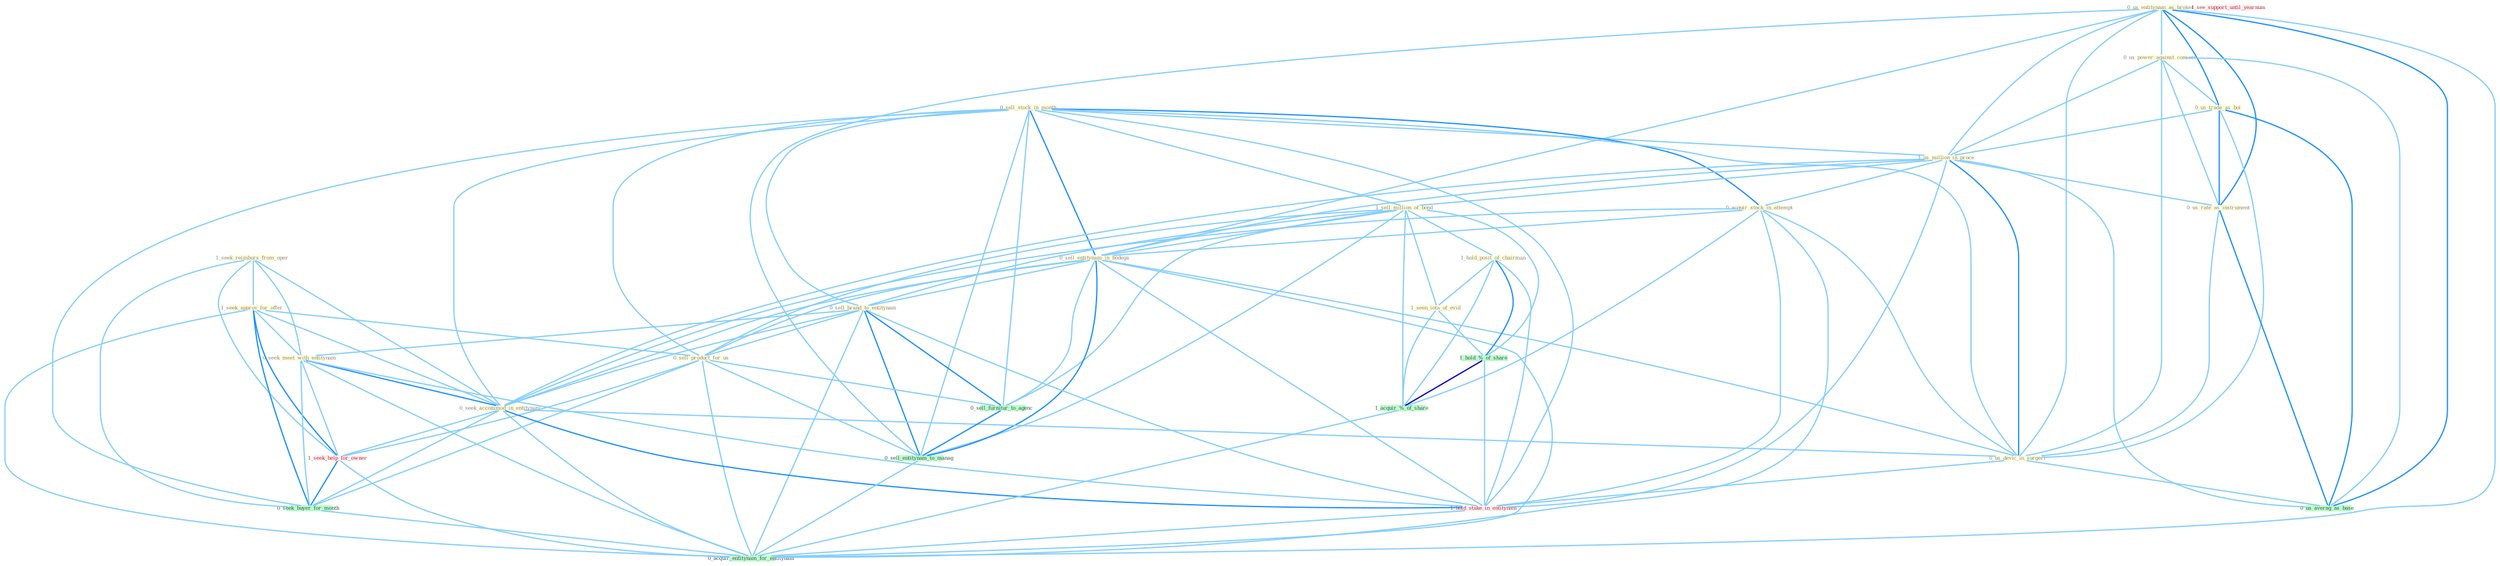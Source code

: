 Graph G{ 
    node
    [shape=polygon,style=filled,width=.5,height=.06,color="#BDFCC9",fixedsize=true,fontsize=4,
    fontcolor="#2f4f4f"];
    {node
    [color="#ffffe0", fontcolor="#8b7d6b"] "0_us_entitynam_as_broker " "0_us_power_against_conserv " "0_sell_stock_in_month " "0_us_trade_as_boi " "1_us_million_in_proce " "0_us_rate_as_instrument " "0_acquir_stock_in_attempt " "1_sell_million_of_bond " "1_seek_reimburs_from_oper " "0_sell_entitynam_in_bodega " "0_sell_brand_to_entitynam " "1_seek_approv_for_offer " "0_sell_product_for_us " "0_seek_meet_with_entitynam " "0_seek_accommod_in_entitynam " "1_hold_posit_of_chairman " "1_seen_iota_of_evid " "0_us_devic_in_surgeri "}
{node [color="#fff0f5", fontcolor="#b22222"] "1_hold_stake_in_entitynam " "1_seek_help_for_owner " "1_see_support_until_yearnum "}
edge [color="#B0E2FF"];

	"0_us_entitynam_as_broker " -- "0_us_power_against_conserv " [w="1", color="#87cefa" ];
	"0_us_entitynam_as_broker " -- "0_us_trade_as_boi " [w="2", color="#1e90ff" , len=0.8];
	"0_us_entitynam_as_broker " -- "1_us_million_in_proce " [w="1", color="#87cefa" ];
	"0_us_entitynam_as_broker " -- "0_us_rate_as_instrument " [w="2", color="#1e90ff" , len=0.8];
	"0_us_entitynam_as_broker " -- "0_sell_entitynam_in_bodega " [w="1", color="#87cefa" ];
	"0_us_entitynam_as_broker " -- "0_us_devic_in_surgeri " [w="1", color="#87cefa" ];
	"0_us_entitynam_as_broker " -- "0_us_averag_as_base " [w="2", color="#1e90ff" , len=0.8];
	"0_us_entitynam_as_broker " -- "0_sell_entitynam_to_manag " [w="1", color="#87cefa" ];
	"0_us_entitynam_as_broker " -- "0_acquir_entitynam_for_entitynam " [w="1", color="#87cefa" ];
	"0_us_power_against_conserv " -- "0_us_trade_as_boi " [w="1", color="#87cefa" ];
	"0_us_power_against_conserv " -- "1_us_million_in_proce " [w="1", color="#87cefa" ];
	"0_us_power_against_conserv " -- "0_us_rate_as_instrument " [w="1", color="#87cefa" ];
	"0_us_power_against_conserv " -- "0_us_devic_in_surgeri " [w="1", color="#87cefa" ];
	"0_us_power_against_conserv " -- "0_us_averag_as_base " [w="1", color="#87cefa" ];
	"0_sell_stock_in_month " -- "1_us_million_in_proce " [w="1", color="#87cefa" ];
	"0_sell_stock_in_month " -- "0_acquir_stock_in_attempt " [w="2", color="#1e90ff" , len=0.8];
	"0_sell_stock_in_month " -- "1_sell_million_of_bond " [w="1", color="#87cefa" ];
	"0_sell_stock_in_month " -- "0_sell_entitynam_in_bodega " [w="2", color="#1e90ff" , len=0.8];
	"0_sell_stock_in_month " -- "0_sell_brand_to_entitynam " [w="1", color="#87cefa" ];
	"0_sell_stock_in_month " -- "0_sell_product_for_us " [w="1", color="#87cefa" ];
	"0_sell_stock_in_month " -- "0_seek_accommod_in_entitynam " [w="1", color="#87cefa" ];
	"0_sell_stock_in_month " -- "0_us_devic_in_surgeri " [w="1", color="#87cefa" ];
	"0_sell_stock_in_month " -- "1_hold_stake_in_entitynam " [w="1", color="#87cefa" ];
	"0_sell_stock_in_month " -- "0_seek_buyer_for_month " [w="1", color="#87cefa" ];
	"0_sell_stock_in_month " -- "0_sell_furnitur_to_agenc " [w="1", color="#87cefa" ];
	"0_sell_stock_in_month " -- "0_sell_entitynam_to_manag " [w="1", color="#87cefa" ];
	"0_us_trade_as_boi " -- "1_us_million_in_proce " [w="1", color="#87cefa" ];
	"0_us_trade_as_boi " -- "0_us_rate_as_instrument " [w="2", color="#1e90ff" , len=0.8];
	"0_us_trade_as_boi " -- "0_us_devic_in_surgeri " [w="1", color="#87cefa" ];
	"0_us_trade_as_boi " -- "0_us_averag_as_base " [w="2", color="#1e90ff" , len=0.8];
	"1_us_million_in_proce " -- "0_us_rate_as_instrument " [w="1", color="#87cefa" ];
	"1_us_million_in_proce " -- "0_acquir_stock_in_attempt " [w="1", color="#87cefa" ];
	"1_us_million_in_proce " -- "1_sell_million_of_bond " [w="1", color="#87cefa" ];
	"1_us_million_in_proce " -- "0_sell_entitynam_in_bodega " [w="1", color="#87cefa" ];
	"1_us_million_in_proce " -- "0_seek_accommod_in_entitynam " [w="1", color="#87cefa" ];
	"1_us_million_in_proce " -- "0_us_devic_in_surgeri " [w="2", color="#1e90ff" , len=0.8];
	"1_us_million_in_proce " -- "1_hold_stake_in_entitynam " [w="1", color="#87cefa" ];
	"1_us_million_in_proce " -- "0_us_averag_as_base " [w="1", color="#87cefa" ];
	"0_us_rate_as_instrument " -- "0_us_devic_in_surgeri " [w="1", color="#87cefa" ];
	"0_us_rate_as_instrument " -- "0_us_averag_as_base " [w="2", color="#1e90ff" , len=0.8];
	"0_acquir_stock_in_attempt " -- "0_sell_entitynam_in_bodega " [w="1", color="#87cefa" ];
	"0_acquir_stock_in_attempt " -- "0_seek_accommod_in_entitynam " [w="1", color="#87cefa" ];
	"0_acquir_stock_in_attempt " -- "0_us_devic_in_surgeri " [w="1", color="#87cefa" ];
	"0_acquir_stock_in_attempt " -- "1_hold_stake_in_entitynam " [w="1", color="#87cefa" ];
	"0_acquir_stock_in_attempt " -- "1_acquir_%_of_share " [w="1", color="#87cefa" ];
	"0_acquir_stock_in_attempt " -- "0_acquir_entitynam_for_entitynam " [w="1", color="#87cefa" ];
	"1_sell_million_of_bond " -- "0_sell_entitynam_in_bodega " [w="1", color="#87cefa" ];
	"1_sell_million_of_bond " -- "0_sell_brand_to_entitynam " [w="1", color="#87cefa" ];
	"1_sell_million_of_bond " -- "0_sell_product_for_us " [w="1", color="#87cefa" ];
	"1_sell_million_of_bond " -- "1_hold_posit_of_chairman " [w="1", color="#87cefa" ];
	"1_sell_million_of_bond " -- "1_seen_iota_of_evid " [w="1", color="#87cefa" ];
	"1_sell_million_of_bond " -- "1_hold_%_of_share " [w="1", color="#87cefa" ];
	"1_sell_million_of_bond " -- "1_acquir_%_of_share " [w="1", color="#87cefa" ];
	"1_sell_million_of_bond " -- "0_sell_furnitur_to_agenc " [w="1", color="#87cefa" ];
	"1_sell_million_of_bond " -- "0_sell_entitynam_to_manag " [w="1", color="#87cefa" ];
	"1_seek_reimburs_from_oper " -- "1_seek_approv_for_offer " [w="1", color="#87cefa" ];
	"1_seek_reimburs_from_oper " -- "0_seek_meet_with_entitynam " [w="1", color="#87cefa" ];
	"1_seek_reimburs_from_oper " -- "0_seek_accommod_in_entitynam " [w="1", color="#87cefa" ];
	"1_seek_reimburs_from_oper " -- "1_seek_help_for_owner " [w="1", color="#87cefa" ];
	"1_seek_reimburs_from_oper " -- "0_seek_buyer_for_month " [w="1", color="#87cefa" ];
	"0_sell_entitynam_in_bodega " -- "0_sell_brand_to_entitynam " [w="1", color="#87cefa" ];
	"0_sell_entitynam_in_bodega " -- "0_sell_product_for_us " [w="1", color="#87cefa" ];
	"0_sell_entitynam_in_bodega " -- "0_seek_accommod_in_entitynam " [w="1", color="#87cefa" ];
	"0_sell_entitynam_in_bodega " -- "0_us_devic_in_surgeri " [w="1", color="#87cefa" ];
	"0_sell_entitynam_in_bodega " -- "1_hold_stake_in_entitynam " [w="1", color="#87cefa" ];
	"0_sell_entitynam_in_bodega " -- "0_sell_furnitur_to_agenc " [w="1", color="#87cefa" ];
	"0_sell_entitynam_in_bodega " -- "0_sell_entitynam_to_manag " [w="2", color="#1e90ff" , len=0.8];
	"0_sell_entitynam_in_bodega " -- "0_acquir_entitynam_for_entitynam " [w="1", color="#87cefa" ];
	"0_sell_brand_to_entitynam " -- "0_sell_product_for_us " [w="1", color="#87cefa" ];
	"0_sell_brand_to_entitynam " -- "0_seek_meet_with_entitynam " [w="1", color="#87cefa" ];
	"0_sell_brand_to_entitynam " -- "0_seek_accommod_in_entitynam " [w="1", color="#87cefa" ];
	"0_sell_brand_to_entitynam " -- "1_hold_stake_in_entitynam " [w="1", color="#87cefa" ];
	"0_sell_brand_to_entitynam " -- "0_sell_furnitur_to_agenc " [w="2", color="#1e90ff" , len=0.8];
	"0_sell_brand_to_entitynam " -- "0_sell_entitynam_to_manag " [w="2", color="#1e90ff" , len=0.8];
	"0_sell_brand_to_entitynam " -- "0_acquir_entitynam_for_entitynam " [w="1", color="#87cefa" ];
	"1_seek_approv_for_offer " -- "0_sell_product_for_us " [w="1", color="#87cefa" ];
	"1_seek_approv_for_offer " -- "0_seek_meet_with_entitynam " [w="1", color="#87cefa" ];
	"1_seek_approv_for_offer " -- "0_seek_accommod_in_entitynam " [w="1", color="#87cefa" ];
	"1_seek_approv_for_offer " -- "1_seek_help_for_owner " [w="2", color="#1e90ff" , len=0.8];
	"1_seek_approv_for_offer " -- "0_seek_buyer_for_month " [w="2", color="#1e90ff" , len=0.8];
	"1_seek_approv_for_offer " -- "0_acquir_entitynam_for_entitynam " [w="1", color="#87cefa" ];
	"0_sell_product_for_us " -- "1_seek_help_for_owner " [w="1", color="#87cefa" ];
	"0_sell_product_for_us " -- "0_seek_buyer_for_month " [w="1", color="#87cefa" ];
	"0_sell_product_for_us " -- "0_sell_furnitur_to_agenc " [w="1", color="#87cefa" ];
	"0_sell_product_for_us " -- "0_sell_entitynam_to_manag " [w="1", color="#87cefa" ];
	"0_sell_product_for_us " -- "0_acquir_entitynam_for_entitynam " [w="1", color="#87cefa" ];
	"0_seek_meet_with_entitynam " -- "0_seek_accommod_in_entitynam " [w="2", color="#1e90ff" , len=0.8];
	"0_seek_meet_with_entitynam " -- "1_hold_stake_in_entitynam " [w="1", color="#87cefa" ];
	"0_seek_meet_with_entitynam " -- "1_seek_help_for_owner " [w="1", color="#87cefa" ];
	"0_seek_meet_with_entitynam " -- "0_seek_buyer_for_month " [w="1", color="#87cefa" ];
	"0_seek_meet_with_entitynam " -- "0_acquir_entitynam_for_entitynam " [w="1", color="#87cefa" ];
	"0_seek_accommod_in_entitynam " -- "0_us_devic_in_surgeri " [w="1", color="#87cefa" ];
	"0_seek_accommod_in_entitynam " -- "1_hold_stake_in_entitynam " [w="2", color="#1e90ff" , len=0.8];
	"0_seek_accommod_in_entitynam " -- "1_seek_help_for_owner " [w="1", color="#87cefa" ];
	"0_seek_accommod_in_entitynam " -- "0_seek_buyer_for_month " [w="1", color="#87cefa" ];
	"0_seek_accommod_in_entitynam " -- "0_acquir_entitynam_for_entitynam " [w="1", color="#87cefa" ];
	"1_hold_posit_of_chairman " -- "1_seen_iota_of_evid " [w="1", color="#87cefa" ];
	"1_hold_posit_of_chairman " -- "1_hold_%_of_share " [w="2", color="#1e90ff" , len=0.8];
	"1_hold_posit_of_chairman " -- "1_hold_stake_in_entitynam " [w="1", color="#87cefa" ];
	"1_hold_posit_of_chairman " -- "1_acquir_%_of_share " [w="1", color="#87cefa" ];
	"1_seen_iota_of_evid " -- "1_hold_%_of_share " [w="1", color="#87cefa" ];
	"1_seen_iota_of_evid " -- "1_acquir_%_of_share " [w="1", color="#87cefa" ];
	"0_us_devic_in_surgeri " -- "1_hold_stake_in_entitynam " [w="1", color="#87cefa" ];
	"0_us_devic_in_surgeri " -- "0_us_averag_as_base " [w="1", color="#87cefa" ];
	"1_hold_%_of_share " -- "1_hold_stake_in_entitynam " [w="1", color="#87cefa" ];
	"1_hold_%_of_share " -- "1_acquir_%_of_share " [w="3", color="#0000cd" , len=0.6];
	"1_hold_stake_in_entitynam " -- "0_acquir_entitynam_for_entitynam " [w="1", color="#87cefa" ];
	"1_seek_help_for_owner " -- "0_seek_buyer_for_month " [w="2", color="#1e90ff" , len=0.8];
	"1_seek_help_for_owner " -- "0_acquir_entitynam_for_entitynam " [w="1", color="#87cefa" ];
	"0_seek_buyer_for_month " -- "0_acquir_entitynam_for_entitynam " [w="1", color="#87cefa" ];
	"1_acquir_%_of_share " -- "0_acquir_entitynam_for_entitynam " [w="1", color="#87cefa" ];
	"0_sell_furnitur_to_agenc " -- "0_sell_entitynam_to_manag " [w="2", color="#1e90ff" , len=0.8];
	"0_sell_entitynam_to_manag " -- "0_acquir_entitynam_for_entitynam " [w="1", color="#87cefa" ];
}